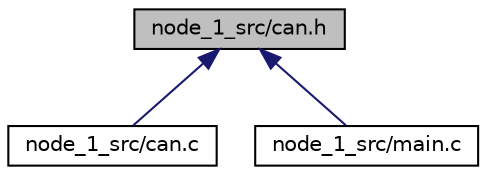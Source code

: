digraph "node_1_src/can.h"
{
  edge [fontname="Helvetica",fontsize="10",labelfontname="Helvetica",labelfontsize="10"];
  node [fontname="Helvetica",fontsize="10",shape=record];
  Node1 [label="node_1_src/can.h",height=0.2,width=0.4,color="black", fillcolor="grey75", style="filled", fontcolor="black"];
  Node1 -> Node2 [dir="back",color="midnightblue",fontsize="10",style="solid",fontname="Helvetica"];
  Node2 [label="node_1_src/can.c",height=0.2,width=0.4,color="black", fillcolor="white", style="filled",URL="$can_8c_source.html"];
  Node1 -> Node3 [dir="back",color="midnightblue",fontsize="10",style="solid",fontname="Helvetica"];
  Node3 [label="node_1_src/main.c",height=0.2,width=0.4,color="black", fillcolor="white", style="filled",URL="$main_8c_source.html"];
}
